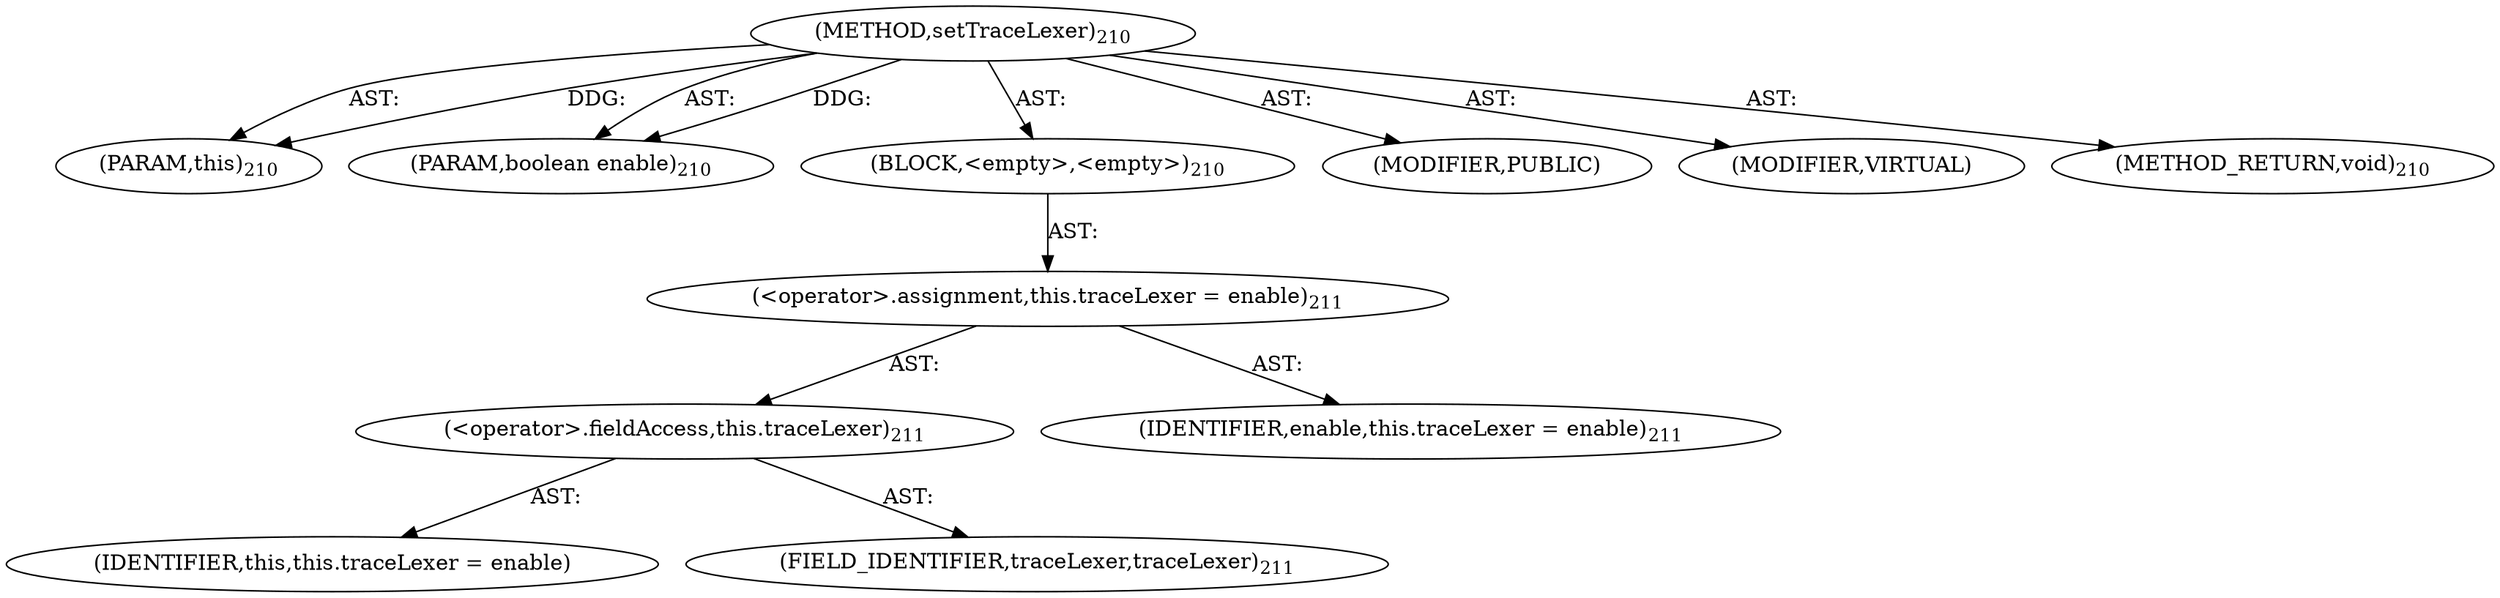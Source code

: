 digraph "setTraceLexer" {  
"111669149706" [label = <(METHOD,setTraceLexer)<SUB>210</SUB>> ]
"115964117020" [label = <(PARAM,this)<SUB>210</SUB>> ]
"115964117021" [label = <(PARAM,boolean enable)<SUB>210</SUB>> ]
"25769803788" [label = <(BLOCK,&lt;empty&gt;,&lt;empty&gt;)<SUB>210</SUB>> ]
"30064771126" [label = <(&lt;operator&gt;.assignment,this.traceLexer = enable)<SUB>211</SUB>> ]
"30064771127" [label = <(&lt;operator&gt;.fieldAccess,this.traceLexer)<SUB>211</SUB>> ]
"68719476802" [label = <(IDENTIFIER,this,this.traceLexer = enable)> ]
"55834574867" [label = <(FIELD_IDENTIFIER,traceLexer,traceLexer)<SUB>211</SUB>> ]
"68719476803" [label = <(IDENTIFIER,enable,this.traceLexer = enable)<SUB>211</SUB>> ]
"133143986210" [label = <(MODIFIER,PUBLIC)> ]
"133143986211" [label = <(MODIFIER,VIRTUAL)> ]
"128849018890" [label = <(METHOD_RETURN,void)<SUB>210</SUB>> ]
  "111669149706" -> "115964117020"  [ label = "AST: "] 
  "111669149706" -> "115964117021"  [ label = "AST: "] 
  "111669149706" -> "25769803788"  [ label = "AST: "] 
  "111669149706" -> "133143986210"  [ label = "AST: "] 
  "111669149706" -> "133143986211"  [ label = "AST: "] 
  "111669149706" -> "128849018890"  [ label = "AST: "] 
  "25769803788" -> "30064771126"  [ label = "AST: "] 
  "30064771126" -> "30064771127"  [ label = "AST: "] 
  "30064771126" -> "68719476803"  [ label = "AST: "] 
  "30064771127" -> "68719476802"  [ label = "AST: "] 
  "30064771127" -> "55834574867"  [ label = "AST: "] 
  "111669149706" -> "115964117020"  [ label = "DDG: "] 
  "111669149706" -> "115964117021"  [ label = "DDG: "] 
}
